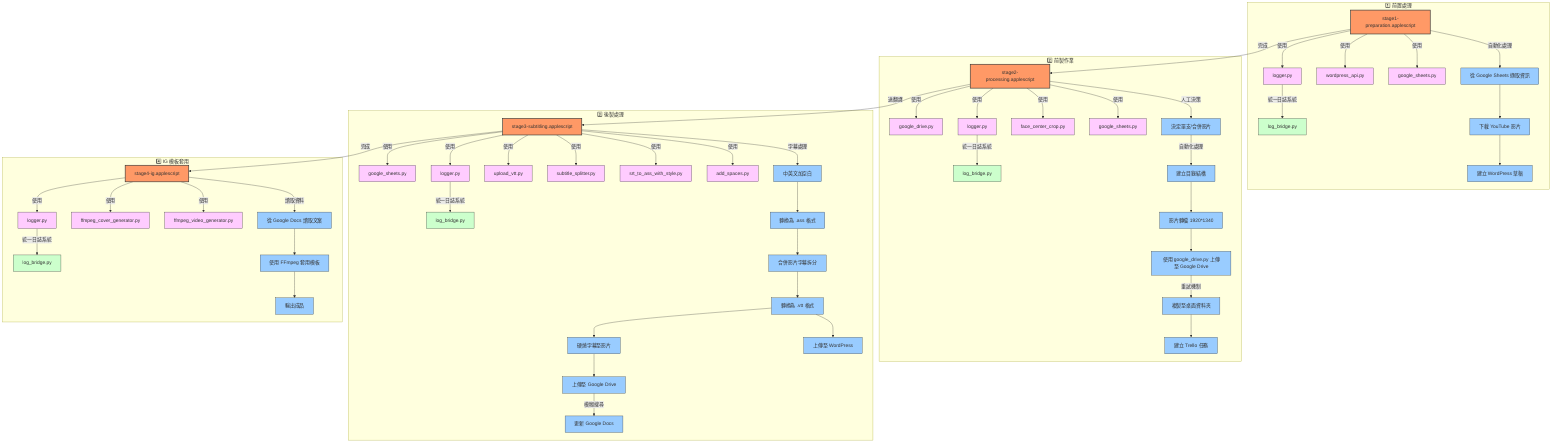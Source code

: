 flowchart TB
    subgraph "1️⃣ 前置處理"
        A[stage1-preparation.applescript] -->|自動化處理| A1[從 Google Sheets 擷取資訊]
        A1 --> A2[下載 YouTube 影片]
        A2 --> A3[建立 WordPress 草稿]
        A -->|使用| AA[google_sheets.py]
        A -->|使用| AB[wordpress_api.py]
        A -->|使用| AC[logger.py]
        AC -->|統一日誌系統| ACL[log_bridge.py]
    end

    subgraph "2️⃣ 前製作業"
        B[stage2-processing.applescript] -->|人工決策| B1[決定單支/合併影片]
        B1 -->|自動化處理| B2[建立目錄結構]
        B2 --> B3[影片轉檔 1920*1340]
        B3 --> B4[使用 google_drive.py 上傳至 Google Drive]
        B4 -->|重試機制| B5[複製至桌面資料夾]
        B5 --> B6[建立 Trello 任務]
        B -->|使用| BA[google_sheets.py]
        B -->|使用| BB[face_center_crop.py]
        B -->|使用| BC[logger.py]
        B -->|使用| BD[google_drive.py]
        BC -->|統一日誌系統| BCL[log_bridge.py]
    end

    subgraph "3️⃣ 後製處理"
        C[stage3-subtitling.applescript] -->|字幕處理| C1[中英文加空白]
        C1 --> C2[轉換為 .ass 格式]
        C2 --> C3[合併影片字幕拆分]
        C3 --> C4[轉換為 .vtt 格式]
        C4 --> C5[上傳至 WordPress]
        C4 --> C6[硬燒字幕至影片]
        C6 --> C7[上傳至 Google Drive]
        C7 -->|模糊搜尋| C8[更新 Google Docs]
        
        C -->|使用| CA[add_spaces.py]
        C -->|使用| CB[srt_to_ass_with_style.py]
        C -->|使用| CC[subtitle_splitter.py]
        C -->|使用| CD[upload_vtt.py]
        C -->|使用| CE[logger.py]
        C -->|使用| CF[google_sheets.py]
        CE -->|統一日誌系統| CEL[log_bridge.py]
    end

    subgraph "4️⃣ IG 模板套用"
        D[stage4-ig.applescript] -->|讀取資料| D1[從 Google Docs 讀取文案]
        D1 --> D2[使用 FFmpeg 套用模板]
        D2 --> D3[輸出成品]
        D -->|使用| DA[ffmpeg_video_generator.py]
        D -->|使用| DB[ffmpeg_cover_generator.py]
        D -->|使用| DC[logger.py]
        DC -->|統一日誌系統| DCL[log_bridge.py]
    end

    %% 主要流程連接
    A -->|完成| B
    B -->|送翻譯| C
    C -->|完成| D

    classDef mainScript fill:#f96,stroke:#333,stroke-width:2px;
    classDef subProcess fill:#9cf,stroke:#333,stroke-width:1px;
    classDef utility fill:#fcf,stroke:#333,stroke-width:1px;
    classDef logger fill:#cfc,stroke:#333,stroke-width:1px;
    
    class A,B,C,D mainScript;
    class A1,A2,A3,B1,B2,B3,B4,B5,B6,C1,C2,C3,C4,C5,C6,C7,C8,D1,D2,D3 subProcess;
    class AA,AB,AC,BA,BB,BC,BD,CA,CB,CC,CD,CE,CF,DA,DB,DC utility;
    class ACL,BCL,CEL,DCL logger;